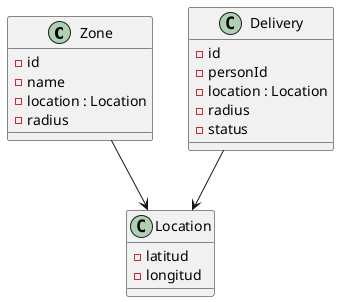 @startuml Diagrama_de_clases_zona
class Zone{
    - id
    - name
    - location : Location
    - radius
}

class Delivery{
    - id
    - personId
    - location : Location
    - radius
    - status
}

class Location{
    - latitud
    - longitud
}

Zone --> Location
Delivery --> Location
@enduml